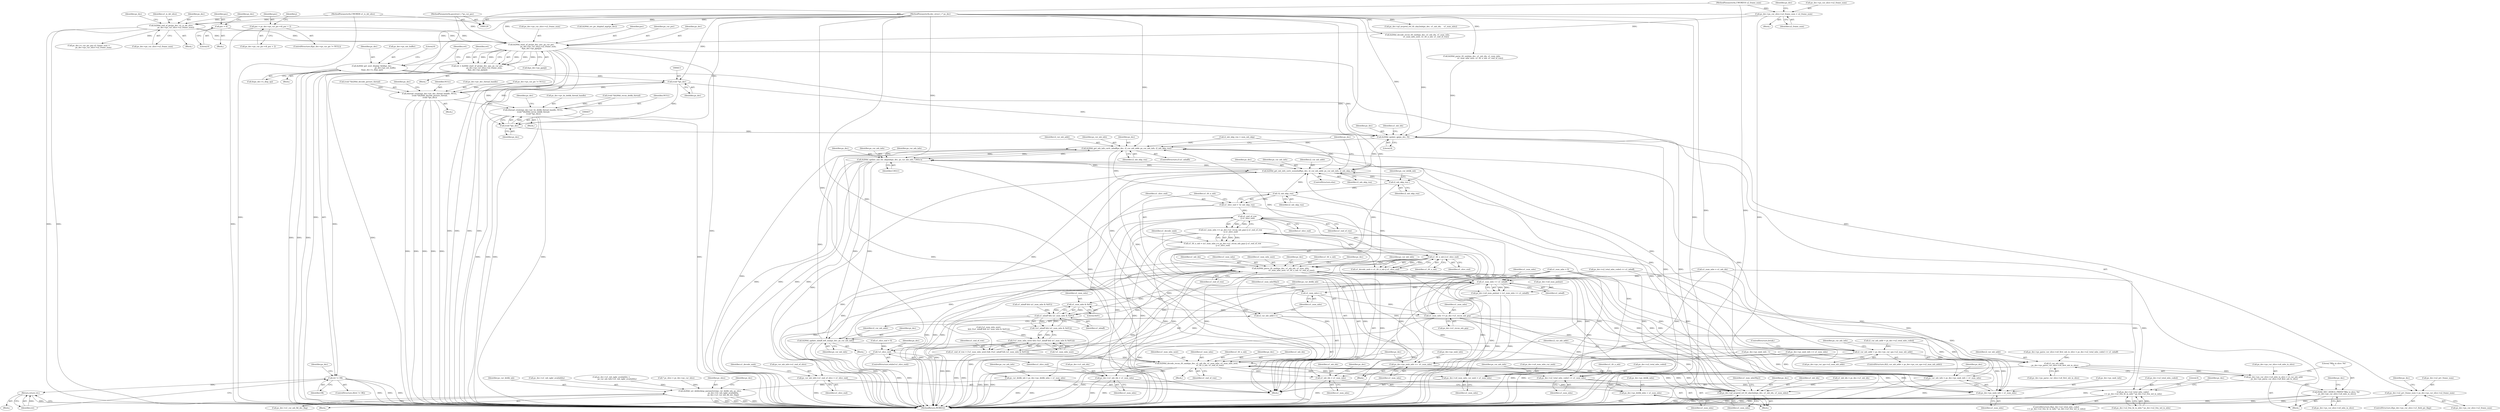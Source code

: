 digraph "0_Android_4a524d3a8ae9aa20c36430008e6bd429443f8f1d_1@array" {
"1000318" [label="(Call,ih264d_start_of_pic(ps_dec, poc, ps_cur_poc,\n                        ps_dec->ps_cur_slice->u2_frame_num,\n &ps_dec->ps_pps[j]))"];
"1000227" [label="(Call,ih264d_end_of_pic(ps_dec, u1_is_idr_slice,\n                ps_dec->ps_cur_slice->u2_frame_num))"];
"1000130" [label="(MethodParameterIn,dec_struct_t * ps_dec)"];
"1000132" [label="(MethodParameterIn,UWORD8 u1_is_idr_slice)"];
"1000214" [label="(Call,ps_dec->ps_cur_slice->u2_frame_num = u2_frame_num)"];
"1000133" [label="(MethodParameterIn,UWORD16 u2_frame_num)"];
"1000250" [label="(Call,poc = 0)"];
"1000281" [label="(Call,poc = ps_dec->ps_cur_pic->i4_poc + 2)"];
"1000134" [label="(MethodParameterIn,pocstruct_t *ps_cur_poc)"];
"1000316" [label="(Call,ret = ih264d_start_of_pic(ps_dec, poc, ps_cur_poc,\n                        ps_dec->ps_cur_slice->u2_frame_num,\n &ps_dec->ps_pps[j]))"];
"1000334" [label="(Call,ret != OK)"];
"1000338" [label="(Return,return ret;)"];
"1000357" [label="(Call,ih264d_get_next_display_field(ps_dec,\n                                              ps_dec->ps_out_buffer,\n &(ps_dec->s_disp_op)))"];
"1000412" [label="(Call,(void *)ps_dec)"];
"1000404" [label="(Call,ithread_create(ps_dec->pv_dec_thread_handle, NULL,\n (void *)ih264d_decode_picture_thread,\n (void *)ps_dec))"];
"1000448" [label="(Call,ithread_create(ps_dec->pv_bs_deblk_thread_handle, NULL,\n (void *)ih264d_recon_deblk_thread,\n (void *)ps_dec))"];
"1000456" [label="(Call,(void *)ps_dec)"];
"1000892" [label="(Call,ih264d_update_qp(ps_dec, 0))"];
"1000990" [label="(Call,ih264d_get_mb_info_cavlc_mbaff(ps_dec, i2_cur_mb_addr, ps_cur_mb_info, i2_mb_skip_run))"];
"1001061" [label="(Call,ih264d_update_nnz_for_skipmb(ps_dec, ps_cur_mb_info, CAVLC))"];
"1000996" [label="(Call,ih264d_get_mb_info_cavlc_nonmbaff(ps_dec, i2_cur_mb_addr, ps_cur_mb_info, i2_mb_skip_run))"];
"1001077" [label="(Call,i2_mb_skip_run--)"];
"1001122" [label="(Call,!i2_mb_skip_run)"];
"1001120" [label="(Call,u1_slice_end = !i2_mb_skip_run)"];
"1001132" [label="(Call,u1_end_of_row\n || u1_slice_end)"];
"1001126" [label="(Call,(u1_num_mbs == ps_dec->u1_recon_mb_grp) || u1_end_of_row\n || u1_slice_end)"];
"1001124" [label="(Call,u1_tfr_n_mb = (u1_num_mbs == ps_dec->u1_recon_mb_grp) || u1_end_of_row\n || u1_slice_end)"];
"1001137" [label="(Call,u1_tfr_n_mb || u1_slice_end)"];
"1000929" [label="(Call,!u1_slice_end)"];
"1001135" [label="(Call,u1_decode_nmb = u1_tfr_n_mb || u1_slice_end)"];
"1001140" [label="(Call,ps_cur_mb_info->u1_end_of_slice = u1_slice_end)"];
"1001172" [label="(Call,ih264d_parse_tfr_nmb(ps_dec, u1_mb_idx, u1_num_mbs,\n                                     u1_num_mbs_next, u1_tfr_n_mb, u1_end_of_row))"];
"1000942" [label="(Call,ps_cur_mb_info = ps_dec->ps_nmb_info + u1_num_mbs)"];
"1000944" [label="(Call,ps_dec->ps_nmb_info + u1_num_mbs)"];
"1000949" [label="(Call,ps_dec->u4_num_mbs_cur_nmb = u1_num_mbs)"];
"1000963" [label="(Call,u1_num_mbs >> u1_mbaff)"];
"1000959" [label="(Call,ps_dec->u4_num_pmbair = (u1_num_mbs >> u1_mbaff))"];
"1000966" [label="(Call,ps_cur_deblk_mb = ps_dec->ps_deblk_mbn + u1_num_mbs)"];
"1001008" [label="(Call,ih264d_set_deblocking_parameters(ps_cur_deblk_mb, ps_slice,\n                                             ps_dec->u1_mb_ngbr_availablity,\n                                             ps_dec->u1_cur_mb_fld_dec_flag))"];
"1000968" [label="(Call,ps_dec->ps_deblk_mbn + u1_num_mbs)"];
"1001094" [label="(Call,u1_num_mbs++)"];
"1001117" [label="(Call,u1_num_mbs & 0x01)"];
"1001115" [label="(Call,u1_mbaff && (u1_num_mbs & 0x01))"];
"1001114" [label="(Call,!(u1_mbaff && (u1_num_mbs & 0x01)))"];
"1001111" [label="(Call,(!u1_num_mbs_next) && (!(u1_mbaff && (u1_num_mbs & 0x01))))"];
"1001109" [label="(Call,u1_end_of_row = (!u1_num_mbs_next) && (!(u1_mbaff && (u1_num_mbs & 0x01))))"];
"1001186" [label="(Call,ih264d_decode_recon_tfr_nmb(ps_dec, u1_mb_idx, u1_num_mbs, u1_num_mbs_next,\n                                             u1_tfr_n_mb, u1_end_of_row))"];
"1001193" [label="(Call,ps_dec->u2_total_mbs_coded += u1_num_mbs)"];
"1001265" [label="(Call,ps_dec->u2_total_mbs_coded\n >= ps_dec->u2_frm_ht_in_mbs * ps_dec->u2_frm_wd_in_mbs)"];
"1001203" [label="(Call,u1_mb_idx = u1_num_mbs)"];
"1001148" [label="(Call,ps_dec->pf_mvpred_ref_tfr_nby2mb(ps_dec, u1_mb_idx, u1_num_mbs))"];
"1001206" [label="(Call,ps_dec->u1_mb_idx = u1_num_mbs)"];
"1001127" [label="(Call,u1_num_mbs == ps_dec->u1_recon_mb_grp)"];
"1001179" [label="(Call,ps_dec->ps_nmb_info +=  u1_num_mbs)"];
"1001092" [label="(Call,i2_cur_mb_addr++)"];
"1000934" [label="(Call,i2_cur_mb_addr > ps_dec->ps_cur_sps->u2_max_mb_addr)"];
"1001222" [label="(Call,i2_cur_mb_addr\n - ps_dec->ps_parse_cur_slice->u4_first_mb_in_slice)"];
"1001216" [label="(Call,ps_dec->ps_cur_slice->u4_mbs_in_slice = i2_cur_mb_addr\n - ps_dec->ps_parse_cur_slice->u4_first_mb_in_slice)"];
"1001229" [label="(Call,H264_DEC_DEBUG_PRINT(\"Mbs in slice: %d\n\", ps_dec->ps_cur_slice->u4_mbs_in_slice))"];
"1001089" [label="(Call,ih264d_update_mbaff_left_nnz(ps_dec, ps_cur_mb_info))"];
"1000794" [label="(Call,ps_dec->u2_prv_frame_num = ps_dec->ps_cur_slice->u2_frame_num)"];
"1001222" [label="(Call,i2_cur_mb_addr\n - ps_dec->ps_parse_cur_slice->u4_first_mb_in_slice)"];
"1000227" [label="(Call,ih264d_end_of_pic(ps_dec, u1_is_idr_slice,\n                ps_dec->ps_cur_slice->u2_frame_num))"];
"1000224" [label="(Identifier,ps_dec)"];
"1000133" [label="(MethodParameterIn,UWORD16 u2_frame_num)"];
"1000283" [label="(Call,ps_dec->ps_cur_pic->i4_poc + 2)"];
"1000226" [label="(Block,)"];
"1001109" [label="(Call,u1_end_of_row = (!u1_num_mbs_next) && (!(u1_mbaff && (u1_num_mbs & 0x01))))"];
"1000275" [label="(ControlStructure,if(ps_dec->ps_cur_pic != NULL))"];
"1000359" [label="(Call,ps_dec->ps_out_buffer)"];
"1001116" [label="(Identifier,u1_mbaff)"];
"1000645" [label="(Call,ih264d_decode_recon_tfr_nmb(ps_dec, u1_mb_idx, u1_num_mbs,\n                             u1_num_mbs_next, u1_tfr_n_mb, u1_end_of_row))"];
"1000134" [label="(MethodParameterIn,pocstruct_t *ps_cur_poc)"];
"1000252" [label="(Literal,0)"];
"1000967" [label="(Identifier,ps_cur_deblk_mb)"];
"1000959" [label="(Call,ps_dec->u4_num_pmbair = (u1_num_mbs >> u1_mbaff))"];
"1001208" [label="(Identifier,ps_dec)"];
"1000458" [label="(Identifier,ps_dec)"];
"1000931" [label="(Block,)"];
"1001153" [label="(Identifier,u1_num_mbsNby2)"];
"1001129" [label="(Call,ps_dec->u1_recon_mb_grp)"];
"1001183" [label="(Identifier,u1_num_mbs)"];
"1001269" [label="(Call,ps_dec->u2_frm_ht_in_mbs * ps_dec->u2_frm_wd_in_mbs)"];
"1000806" [label="(Identifier,ps_dec)"];
"1000963" [label="(Call,u1_num_mbs >> u1_mbaff)"];
"1001110" [label="(Identifier,u1_end_of_row)"];
"1000357" [label="(Call,ih264d_get_next_display_field(ps_dec,\n                                              ps_dec->ps_out_buffer,\n &(ps_dec->s_disp_op)))"];
"1000335" [label="(Identifier,ret)"];
"1001146" [label="(Identifier,u1_decode_nmb)"];
"1001177" [label="(Identifier,u1_tfr_n_mb)"];
"1000250" [label="(Call,poc = 0)"];
"1000417" [label="(Identifier,ps_dec)"];
"1001123" [label="(Identifier,i2_mb_skip_run)"];
"1000442" [label="(Block,)"];
"1001144" [label="(Identifier,u1_slice_end)"];
"1000997" [label="(Identifier,ps_dec)"];
"1000948" [label="(Identifier,u1_num_mbs)"];
"1000956" [label="(Identifier,ps_cur_mb_info)"];
"1001264" [label="(ControlStructure,if(ps_dec->u2_total_mbs_coded\n >= ps_dec->u2_frm_ht_in_mbs * ps_dec->u2_frm_wd_in_mbs))"];
"1001180" [label="(Call,ps_dec->ps_nmb_info)"];
"1001149" [label="(Identifier,ps_dec)"];
"1000213" [label="(Block,)"];
"1000405" [label="(Call,ps_dec->pv_dec_thread_handle)"];
"1001147" [label="(Block,)"];
"1000994" [label="(Identifier,i2_mb_skip_run)"];
"1001008" [label="(Call,ih264d_set_deblocking_parameters(ps_cur_deblk_mb, ps_slice,\n                                             ps_dec->u1_mb_ngbr_availablity,\n                                             ps_dec->u1_cur_mb_fld_dec_flag))"];
"1001112" [label="(Call,!u1_num_mbs_next)"];
"1001014" [label="(Call,ps_dec->u1_cur_mb_fld_dec_flag)"];
"1000362" [label="(Call,&(ps_dec->s_disp_op))"];
"1001007" [label="(Block,)"];
"1000456" [label="(Call,(void *)ps_dec)"];
"1001088" [label="(Block,)"];
"1000132" [label="(MethodParameterIn,UWORD8 u1_is_idr_slice)"];
"1001148" [label="(Call,ps_dec->pf_mvpred_ref_tfr_nby2mb(ps_dec, u1_mb_idx, u1_num_mbs))"];
"1001203" [label="(Call,u1_mb_idx = u1_num_mbs)"];
"1001185" [label="(Block,)"];
"1001229" [label="(Call,H264_DEC_DEBUG_PRINT(\"Mbs in slice: %d\n\", ps_dec->ps_cur_slice->u4_mbs_in_slice))"];
"1000996" [label="(Call,ih264d_get_mb_info_cavlc_nonmbaff(ps_dec, i2_cur_mb_addr, ps_cur_mb_info, i2_mb_skip_run))"];
"1000972" [label="(Identifier,u1_num_mbs)"];
"1000246" [label="(Block,)"];
"1000404" [label="(Call,ithread_create(ps_dec->pv_dec_thread_handle, NULL,\n (void *)ih264d_decode_picture_thread,\n (void *)ps_dec))"];
"1000322" [label="(Call,ps_dec->ps_cur_slice->u2_frame_num)"];
"1000316" [label="(Call,ret = ih264d_start_of_pic(ps_dec, poc, ps_cur_poc,\n                        ps_dec->ps_cur_slice->u2_frame_num,\n &ps_dec->ps_pps[j]))"];
"1001210" [label="(Identifier,u1_num_mbs)"];
"1000339" [label="(Identifier,ret)"];
"1001140" [label="(Call,ps_cur_mb_info->u1_end_of_slice = u1_slice_end)"];
"1000935" [label="(Identifier,i2_cur_mb_addr)"];
"1001178" [label="(Identifier,u1_end_of_row)"];
"1001010" [label="(Identifier,ps_slice)"];
"1000991" [label="(Identifier,ps_dec)"];
"1001266" [label="(Call,ps_dec->u2_total_mbs_coded)"];
"1001094" [label="(Call,u1_num_mbs++)"];
"1000969" [label="(Call,ps_dec->ps_deblk_mbn)"];
"1000336" [label="(Identifier,OK)"];
"1000950" [label="(Call,ps_dec->u4_num_mbs_cur_nmb)"];
"1000893" [label="(Identifier,ps_dec)"];
"1001019" [label="(Identifier,ps_dec)"];
"1001135" [label="(Call,u1_decode_nmb = u1_tfr_n_mb || u1_slice_end)"];
"1001097" [label="(Identifier,u1_num_mbsNby2)"];
"1001121" [label="(Identifier,u1_slice_end)"];
"1001179" [label="(Call,ps_dec->ps_nmb_info +=  u1_num_mbs)"];
"1000788" [label="(ControlStructure,if(ps_dec->ps_cur_slice->u1_field_pic_flag))"];
"1001004" [label="(Identifier,ps_dec)"];
"1000513" [label="(Call,ps_dec->ps_nmb_info - 1)"];
"1001186" [label="(Call,ih264d_decode_recon_tfr_nmb(ps_dec, u1_mb_idx, u1_num_mbs, u1_num_mbs_next,\n                                             u1_tfr_n_mb, u1_end_of_row))"];
"1001119" [label="(Literal,0x01)"];
"1000333" [label="(ControlStructure,if(ret != OK))"];
"1000230" [label="(Call,ps_dec->ps_cur_slice->u2_frame_num)"];
"1001193" [label="(Call,ps_dec->u2_total_mbs_coded += u1_num_mbs)"];
"1001206" [label="(Call,ps_dec->u1_mb_idx = u1_num_mbs)"];
"1000975" [label="(Identifier,ps_cur_mb_info)"];
"1000943" [label="(Identifier,ps_cur_mb_info)"];
"1001062" [label="(Identifier,ps_dec)"];
"1000327" [label="(Call,&ps_dec->ps_pps[j])"];
"1000999" [label="(Identifier,ps_cur_mb_info)"];
"1000930" [label="(Identifier,u1_slice_end)"];
"1001181" [label="(Identifier,ps_dec)"];
"1001125" [label="(Identifier,u1_tfr_n_mb)"];
"1000229" [label="(Identifier,u1_is_idr_slice)"];
"1001111" [label="(Call,(!u1_num_mbs_next) && (!(u1_mbaff && (u1_num_mbs & 0x01))))"];
"1000345" [label="(Identifier,ps_dec)"];
"1001195" [label="(Identifier,ps_dec)"];
"1001217" [label="(Call,ps_dec->ps_cur_slice->u4_mbs_in_slice)"];
"1000964" [label="(Identifier,u1_num_mbs)"];
"1001204" [label="(Identifier,u1_mb_idx)"];
"1001009" [label="(Identifier,ps_cur_deblk_mb)"];
"1000953" [label="(Identifier,u1_num_mbs)"];
"1001200" [label="(Call,u1_num_mbs = 0)"];
"1000235" [label="(Call,ps_dec->s_cur_pic_poc.u2_frame_num =\n                ps_dec->ps_cur_slice->u2_frame_num)"];
"1001174" [label="(Identifier,u1_mb_idx)"];
"1000920" [label="(Call,i2_cur_mb_addr = ps_dec->u2_total_mbs_coded)"];
"1001011" [label="(Call,ps_dec->u1_mb_ngbr_availablity)"];
"1001190" [label="(Identifier,u1_num_mbs_next)"];
"1000282" [label="(Identifier,poc)"];
"1000228" [label="(Identifier,ps_dec)"];
"1001189" [label="(Identifier,u1_num_mbs)"];
"1001238" [label="(Identifier,ps_dec)"];
"1000412" [label="(Call,(void *)ps_dec)"];
"1001120" [label="(Call,u1_slice_end = !i2_mb_skip_run)"];
"1001137" [label="(Call,u1_tfr_n_mb || u1_slice_end)"];
"1000945" [label="(Call,ps_dec->ps_nmb_info)"];
"1000892" [label="(Call,ih264d_update_qp(ps_dec, 0))"];
"1000334" [label="(Call,ret != OK)"];
"1000448" [label="(Call,ithread_create(ps_dec->pv_bs_deblk_thread_handle, NULL,\n (void *)ih264d_recon_deblk_thread,\n (void *)ps_dec))"];
"1001138" [label="(Identifier,u1_tfr_n_mb)"];
"1001124" [label="(Call,u1_tfr_n_mb = (u1_num_mbs == ps_dec->u1_recon_mb_grp) || u1_end_of_row\n || u1_slice_end)"];
"1001223" [label="(Identifier,i2_cur_mb_addr)"];
"1000928" [label="(ControlStructure,while(!u1_slice_end))"];
"1001194" [label="(Call,ps_dec->u2_total_mbs_coded)"];
"1001063" [label="(Identifier,ps_cur_mb_info)"];
"1001092" [label="(Call,i2_cur_mb_addr++)"];
"1000452" [label="(Identifier,NULL)"];
"1001132" [label="(Call,u1_end_of_row\n || u1_slice_end)"];
"1000951" [label="(Identifier,ps_dec)"];
"1000409" [label="(Call,(void *)ih264d_decode_picture_thread)"];
"1001081" [label="(Identifier,ps_cur_deblk_mb)"];
"1001284" [label="(MethodReturn,WORD32)"];
"1000803" [label="(Call,ps_dec->ps_parse_cur_slice->u4_first_mb_in_slice = ps_dec->u2_total_mbs_coded << u1_mbaff)"];
"1000795" [label="(Call,ps_dec->u2_prv_frame_num)"];
"1000461" [label="(Identifier,ps_dec)"];
"1000995" [label="(ControlStructure,else)"];
"1000291" [label="(Identifier,j)"];
"1001151" [label="(Identifier,u1_num_mbs)"];
"1001175" [label="(Identifier,u1_num_mbs)"];
"1001216" [label="(Call,ps_dec->ps_cur_slice->u4_mbs_in_slice = i2_cur_mb_addr\n - ps_dec->ps_parse_cur_slice->u4_first_mb_in_slice)"];
"1001231" [label="(Call,ps_dec->ps_cur_slice->u4_mbs_in_slice)"];
"1000968" [label="(Call,ps_dec->ps_deblk_mbn + u1_num_mbs)"];
"1000934" [label="(Call,i2_cur_mb_addr > ps_dec->ps_cur_sps->u2_max_mb_addr)"];
"1000966" [label="(Call,ps_cur_deblk_mb = ps_dec->ps_deblk_mbn + u1_num_mbs)"];
"1001141" [label="(Call,ps_cur_mb_info->u1_end_of_slice)"];
"1001114" [label="(Call,!(u1_mbaff && (u1_num_mbs & 0x01)))"];
"1001176" [label="(Identifier,u1_num_mbs_next)"];
"1000809" [label="(Call,ps_dec->u2_total_mbs_coded << u1_mbaff)"];
"1001191" [label="(Identifier,u1_tfr_n_mb)"];
"1001061" [label="(Call,ih264d_update_nnz_for_skipmb(ps_dec, ps_cur_mb_info, CAVLC))"];
"1000638" [label="(Call,ps_dec->ps_nmb_info += u1_num_mbs)"];
"1001172" [label="(Call,ih264d_parse_tfr_nmb(ps_dec, u1_mb_idx, u1_num_mbs,\n                                     u1_num_mbs_next, u1_tfr_n_mb, u1_end_of_row))"];
"1000942" [label="(Call,ps_cur_mb_info = ps_dec->ps_nmb_info + u1_num_mbs)"];
"1000337" [label="(Block,)"];
"1000998" [label="(Identifier,i2_cur_mb_addr)"];
"1001199" [label="(Identifier,u1_tfr_n_mb)"];
"1001197" [label="(Identifier,u1_num_mbs)"];
"1001091" [label="(Identifier,ps_cur_mb_info)"];
"1000315" [label="(Block,)"];
"1000606" [label="(Call,(!u1_num_mbs_next)\n && (!(u1_mbaff && (u1_num_mbs & 0x01))))"];
"1000949" [label="(Call,ps_dec->u4_num_mbs_cur_nmb = u1_num_mbs)"];
"1000318" [label="(Call,ih264d_start_of_pic(ps_dec, poc, ps_cur_poc,\n                        ps_dec->ps_cur_slice->u2_frame_num,\n &ps_dec->ps_pps[j]))"];
"1001171" [label="(Block,)"];
"1001265" [label="(Call,ps_dec->u2_total_mbs_coded\n >= ps_dec->u2_frm_ht_in_mbs * ps_dec->u2_frm_wd_in_mbs)"];
"1000936" [label="(Call,ps_dec->ps_cur_sps->u2_max_mb_addr)"];
"1001283" [label="(Literal,0)"];
"1000794" [label="(Call,ps_dec->u2_prv_frame_num = ps_dec->ps_cur_slice->u2_frame_num)"];
"1000238" [label="(Identifier,ps_dec)"];
"1001279" [label="(Identifier,ps_dec)"];
"1001139" [label="(Identifier,u1_slice_end)"];
"1000988" [label="(ControlStructure,if (u1_mbaff))"];
"1000545" [label="(Call,ps_dec->u1_mb_ngbr_availablity =\n                    ps_cur_mb_info->u1_mb_ngbr_availablity)"];
"1000990" [label="(Call,ih264d_get_mb_info_cavlc_mbaff(ps_dec, i2_cur_mb_addr, ps_cur_mb_info, i2_mb_skip_run))"];
"1001115" [label="(Call,u1_mbaff && (u1_num_mbs & 0x01))"];
"1001128" [label="(Identifier,u1_num_mbs)"];
"1001078" [label="(Identifier,i2_mb_skip_run)"];
"1000449" [label="(Call,ps_dec->pv_bs_deblk_thread_handle)"];
"1000896" [label="(Identifier,u1_mb_idx)"];
"1000798" [label="(Call,ps_dec->ps_cur_slice->u2_frame_num)"];
"1000276" [label="(Call,ps_dec->ps_cur_pic != NULL)"];
"1000320" [label="(Identifier,poc)"];
"1000414" [label="(Identifier,ps_dec)"];
"1001150" [label="(Identifier,u1_mb_idx)"];
"1001090" [label="(Identifier,ps_dec)"];
"1000992" [label="(Identifier,i2_cur_mb_addr)"];
"1001000" [label="(Identifier,i2_mb_skip_run)"];
"1000338" [label="(Return,return ret;)"];
"1000610" [label="(Call,u1_mbaff && (u1_num_mbs & 0x01))"];
"1001089" [label="(Call,ih264d_update_mbaff_left_nnz(ps_dec, ps_cur_mb_info))"];
"1001187" [label="(Identifier,ps_dec)"];
"1000321" [label="(Identifier,ps_cur_poc)"];
"1001122" [label="(Call,!i2_mb_skip_run)"];
"1000220" [label="(Identifier,u2_frame_num)"];
"1001224" [label="(Call,ps_dec->ps_parse_cur_slice->u4_first_mb_in_slice)"];
"1000584" [label="(Call,ps_dec->pf_mvpred_ref_tfr_nby2mb(ps_dec, u1_mb_idx,    u1_num_mbs))"];
"1001127" [label="(Call,u1_num_mbs == ps_dec->u1_recon_mb_grp)"];
"1001205" [label="(Identifier,u1_num_mbs)"];
"1001064" [label="(Identifier,CAVLC)"];
"1000368" [label="(Literal,0)"];
"1000993" [label="(Identifier,ps_cur_mb_info)"];
"1000925" [label="(Call,i2_mb_skip_run = num_mb_skip)"];
"1000908" [label="(Call,u1_slice_end = 0)"];
"1000905" [label="(Call,u1_num_mbs = u1_mb_idx)"];
"1001117" [label="(Call,u1_num_mbs & 0x01)"];
"1001188" [label="(Identifier,u1_mb_idx)"];
"1000941" [label="(ControlStructure,break;)"];
"1001126" [label="(Call,(u1_num_mbs == ps_dec->u1_recon_mb_grp) || u1_end_of_row\n || u1_slice_end)"];
"1000929" [label="(Call,!u1_slice_end)"];
"1000164" [label="(Call,* ps_slice = ps_dec->ps_cur_slice)"];
"1001068" [label="(Identifier,ps_cur_mb_info)"];
"1001207" [label="(Call,ps_dec->u1_mb_idx)"];
"1001230" [label="(Literal,\"Mbs in slice: %d\n\")"];
"1000251" [label="(Identifier,poc)"];
"1000256" [label="(Identifier,ps_dec)"];
"1000453" [label="(Call,(void *)ih264d_recon_deblk_thread)"];
"1000933" [label="(ControlStructure,if(i2_cur_mb_addr > ps_dec->ps_cur_sps->u2_max_mb_addr))"];
"1001213" [label="(Identifier,ps_dec)"];
"1000408" [label="(Identifier,NULL)"];
"1000214" [label="(Call,ps_dec->ps_cur_slice->u2_frame_num = u2_frame_num)"];
"1000130" [label="(MethodParameterIn,dec_struct_t * ps_dec)"];
"1000281" [label="(Call,poc = ps_dec->ps_cur_pic->i4_poc + 2)"];
"1000205" [label="(Call,ih264d_err_pic_dispbuf_mgr(ps_dec))"];
"1000944" [label="(Call,ps_dec->ps_nmb_info + u1_num_mbs)"];
"1000960" [label="(Call,ps_dec->u4_num_pmbair)"];
"1001173" [label="(Identifier,ps_dec)"];
"1001095" [label="(Identifier,u1_num_mbs)"];
"1001077" [label="(Call,i2_mb_skip_run--)"];
"1000356" [label="(Block,)"];
"1000358" [label="(Identifier,ps_dec)"];
"1000215" [label="(Call,ps_dec->ps_cur_slice->u2_frame_num)"];
"1000319" [label="(Identifier,ps_dec)"];
"1001118" [label="(Identifier,u1_num_mbs)"];
"1000894" [label="(Literal,0)"];
"1001142" [label="(Identifier,ps_cur_mb_info)"];
"1000631" [label="(Call,ih264d_parse_tfr_nmb(ps_dec, u1_mb_idx, u1_num_mbs,\n                            u1_num_mbs_next, u1_tfr_n_mb, u1_end_of_row))"];
"1001136" [label="(Identifier,u1_decode_nmb)"];
"1000965" [label="(Identifier,u1_mbaff)"];
"1000317" [label="(Identifier,ret)"];
"1001192" [label="(Identifier,u1_end_of_row)"];
"1001133" [label="(Identifier,u1_end_of_row)"];
"1001093" [label="(Identifier,i2_cur_mb_addr)"];
"1000895" [label="(Call,u1_mb_idx = ps_dec->u1_mb_idx)"];
"1001134" [label="(Identifier,u1_slice_end)"];
"1000403" [label="(Block,)"];
"1000136" [label="(Block,)"];
"1000318" -> "1000316"  [label="AST: "];
"1000318" -> "1000327"  [label="CFG: "];
"1000319" -> "1000318"  [label="AST: "];
"1000320" -> "1000318"  [label="AST: "];
"1000321" -> "1000318"  [label="AST: "];
"1000322" -> "1000318"  [label="AST: "];
"1000327" -> "1000318"  [label="AST: "];
"1000316" -> "1000318"  [label="CFG: "];
"1000318" -> "1001284"  [label="DDG: "];
"1000318" -> "1001284"  [label="DDG: "];
"1000318" -> "1001284"  [label="DDG: "];
"1000318" -> "1001284"  [label="DDG: "];
"1000318" -> "1001284"  [label="DDG: "];
"1000318" -> "1000316"  [label="DDG: "];
"1000318" -> "1000316"  [label="DDG: "];
"1000318" -> "1000316"  [label="DDG: "];
"1000318" -> "1000316"  [label="DDG: "];
"1000318" -> "1000316"  [label="DDG: "];
"1000227" -> "1000318"  [label="DDG: "];
"1000227" -> "1000318"  [label="DDG: "];
"1000130" -> "1000318"  [label="DDG: "];
"1000250" -> "1000318"  [label="DDG: "];
"1000281" -> "1000318"  [label="DDG: "];
"1000134" -> "1000318"  [label="DDG: "];
"1000214" -> "1000318"  [label="DDG: "];
"1000318" -> "1000357"  [label="DDG: "];
"1000318" -> "1000794"  [label="DDG: "];
"1000227" -> "1000226"  [label="AST: "];
"1000227" -> "1000230"  [label="CFG: "];
"1000228" -> "1000227"  [label="AST: "];
"1000229" -> "1000227"  [label="AST: "];
"1000230" -> "1000227"  [label="AST: "];
"1000238" -> "1000227"  [label="CFG: "];
"1000227" -> "1001284"  [label="DDG: "];
"1000227" -> "1001284"  [label="DDG: "];
"1000130" -> "1000227"  [label="DDG: "];
"1000132" -> "1000227"  [label="DDG: "];
"1000214" -> "1000227"  [label="DDG: "];
"1000227" -> "1000235"  [label="DDG: "];
"1000130" -> "1000129"  [label="AST: "];
"1000130" -> "1001284"  [label="DDG: "];
"1000130" -> "1000205"  [label="DDG: "];
"1000130" -> "1000357"  [label="DDG: "];
"1000130" -> "1000412"  [label="DDG: "];
"1000130" -> "1000456"  [label="DDG: "];
"1000130" -> "1000584"  [label="DDG: "];
"1000130" -> "1000631"  [label="DDG: "];
"1000130" -> "1000645"  [label="DDG: "];
"1000130" -> "1000892"  [label="DDG: "];
"1000130" -> "1000990"  [label="DDG: "];
"1000130" -> "1000996"  [label="DDG: "];
"1000130" -> "1001061"  [label="DDG: "];
"1000130" -> "1001089"  [label="DDG: "];
"1000130" -> "1001148"  [label="DDG: "];
"1000130" -> "1001172"  [label="DDG: "];
"1000130" -> "1001186"  [label="DDG: "];
"1000132" -> "1000129"  [label="AST: "];
"1000132" -> "1001284"  [label="DDG: "];
"1000214" -> "1000213"  [label="AST: "];
"1000214" -> "1000220"  [label="CFG: "];
"1000215" -> "1000214"  [label="AST: "];
"1000220" -> "1000214"  [label="AST: "];
"1000224" -> "1000214"  [label="CFG: "];
"1000214" -> "1001284"  [label="DDG: "];
"1000133" -> "1000214"  [label="DDG: "];
"1000133" -> "1000129"  [label="AST: "];
"1000133" -> "1001284"  [label="DDG: "];
"1000250" -> "1000246"  [label="AST: "];
"1000250" -> "1000252"  [label="CFG: "];
"1000251" -> "1000250"  [label="AST: "];
"1000252" -> "1000250"  [label="AST: "];
"1000256" -> "1000250"  [label="CFG: "];
"1000281" -> "1000275"  [label="AST: "];
"1000281" -> "1000283"  [label="CFG: "];
"1000282" -> "1000281"  [label="AST: "];
"1000283" -> "1000281"  [label="AST: "];
"1000291" -> "1000281"  [label="CFG: "];
"1000281" -> "1001284"  [label="DDG: "];
"1000134" -> "1000129"  [label="AST: "];
"1000134" -> "1001284"  [label="DDG: "];
"1000316" -> "1000315"  [label="AST: "];
"1000317" -> "1000316"  [label="AST: "];
"1000335" -> "1000316"  [label="CFG: "];
"1000316" -> "1001284"  [label="DDG: "];
"1000316" -> "1000334"  [label="DDG: "];
"1000334" -> "1000333"  [label="AST: "];
"1000334" -> "1000336"  [label="CFG: "];
"1000335" -> "1000334"  [label="AST: "];
"1000336" -> "1000334"  [label="AST: "];
"1000339" -> "1000334"  [label="CFG: "];
"1000345" -> "1000334"  [label="CFG: "];
"1000334" -> "1001284"  [label="DDG: "];
"1000334" -> "1001284"  [label="DDG: "];
"1000334" -> "1001284"  [label="DDG: "];
"1000334" -> "1000338"  [label="DDG: "];
"1000338" -> "1000337"  [label="AST: "];
"1000338" -> "1000339"  [label="CFG: "];
"1000339" -> "1000338"  [label="AST: "];
"1001284" -> "1000338"  [label="CFG: "];
"1000338" -> "1001284"  [label="DDG: "];
"1000339" -> "1000338"  [label="DDG: "];
"1000357" -> "1000356"  [label="AST: "];
"1000357" -> "1000362"  [label="CFG: "];
"1000358" -> "1000357"  [label="AST: "];
"1000359" -> "1000357"  [label="AST: "];
"1000362" -> "1000357"  [label="AST: "];
"1000368" -> "1000357"  [label="CFG: "];
"1000357" -> "1001284"  [label="DDG: "];
"1000357" -> "1001284"  [label="DDG: "];
"1000357" -> "1001284"  [label="DDG: "];
"1000357" -> "1000412"  [label="DDG: "];
"1000357" -> "1000456"  [label="DDG: "];
"1000357" -> "1000892"  [label="DDG: "];
"1000412" -> "1000404"  [label="AST: "];
"1000412" -> "1000414"  [label="CFG: "];
"1000413" -> "1000412"  [label="AST: "];
"1000414" -> "1000412"  [label="AST: "];
"1000404" -> "1000412"  [label="CFG: "];
"1000412" -> "1000404"  [label="DDG: "];
"1000412" -> "1000456"  [label="DDG: "];
"1000412" -> "1000892"  [label="DDG: "];
"1000404" -> "1000403"  [label="AST: "];
"1000405" -> "1000404"  [label="AST: "];
"1000408" -> "1000404"  [label="AST: "];
"1000409" -> "1000404"  [label="AST: "];
"1000417" -> "1000404"  [label="CFG: "];
"1000404" -> "1001284"  [label="DDG: "];
"1000404" -> "1001284"  [label="DDG: "];
"1000404" -> "1001284"  [label="DDG: "];
"1000404" -> "1001284"  [label="DDG: "];
"1000404" -> "1001284"  [label="DDG: "];
"1000276" -> "1000404"  [label="DDG: "];
"1000409" -> "1000404"  [label="DDG: "];
"1000404" -> "1000448"  [label="DDG: "];
"1000448" -> "1000442"  [label="AST: "];
"1000448" -> "1000456"  [label="CFG: "];
"1000449" -> "1000448"  [label="AST: "];
"1000452" -> "1000448"  [label="AST: "];
"1000453" -> "1000448"  [label="AST: "];
"1000456" -> "1000448"  [label="AST: "];
"1000461" -> "1000448"  [label="CFG: "];
"1000448" -> "1001284"  [label="DDG: "];
"1000448" -> "1001284"  [label="DDG: "];
"1000448" -> "1001284"  [label="DDG: "];
"1000448" -> "1001284"  [label="DDG: "];
"1000448" -> "1001284"  [label="DDG: "];
"1000276" -> "1000448"  [label="DDG: "];
"1000453" -> "1000448"  [label="DDG: "];
"1000456" -> "1000448"  [label="DDG: "];
"1000456" -> "1000458"  [label="CFG: "];
"1000457" -> "1000456"  [label="AST: "];
"1000458" -> "1000456"  [label="AST: "];
"1000456" -> "1000892"  [label="DDG: "];
"1000892" -> "1000136"  [label="AST: "];
"1000892" -> "1000894"  [label="CFG: "];
"1000893" -> "1000892"  [label="AST: "];
"1000894" -> "1000892"  [label="AST: "];
"1000896" -> "1000892"  [label="CFG: "];
"1000892" -> "1001284"  [label="DDG: "];
"1000892" -> "1001284"  [label="DDG: "];
"1000645" -> "1000892"  [label="DDG: "];
"1000631" -> "1000892"  [label="DDG: "];
"1000892" -> "1000990"  [label="DDG: "];
"1000892" -> "1000996"  [label="DDG: "];
"1000990" -> "1000988"  [label="AST: "];
"1000990" -> "1000994"  [label="CFG: "];
"1000991" -> "1000990"  [label="AST: "];
"1000992" -> "1000990"  [label="AST: "];
"1000993" -> "1000990"  [label="AST: "];
"1000994" -> "1000990"  [label="AST: "];
"1001004" -> "1000990"  [label="CFG: "];
"1000990" -> "1001284"  [label="DDG: "];
"1001061" -> "1000990"  [label="DDG: "];
"1001172" -> "1000990"  [label="DDG: "];
"1001089" -> "1000990"  [label="DDG: "];
"1001186" -> "1000990"  [label="DDG: "];
"1000934" -> "1000990"  [label="DDG: "];
"1000942" -> "1000990"  [label="DDG: "];
"1000925" -> "1000990"  [label="DDG: "];
"1001122" -> "1000990"  [label="DDG: "];
"1000990" -> "1001061"  [label="DDG: "];
"1000990" -> "1001061"  [label="DDG: "];
"1000990" -> "1001077"  [label="DDG: "];
"1000990" -> "1001092"  [label="DDG: "];
"1001061" -> "1000931"  [label="AST: "];
"1001061" -> "1001064"  [label="CFG: "];
"1001062" -> "1001061"  [label="AST: "];
"1001063" -> "1001061"  [label="AST: "];
"1001064" -> "1001061"  [label="AST: "];
"1001068" -> "1001061"  [label="CFG: "];
"1001061" -> "1001284"  [label="DDG: "];
"1001061" -> "1001284"  [label="DDG: "];
"1001061" -> "1001284"  [label="DDG: "];
"1001061" -> "1001284"  [label="DDG: "];
"1001061" -> "1000996"  [label="DDG: "];
"1000996" -> "1001061"  [label="DDG: "];
"1000996" -> "1001061"  [label="DDG: "];
"1001061" -> "1001089"  [label="DDG: "];
"1001061" -> "1001089"  [label="DDG: "];
"1001061" -> "1001148"  [label="DDG: "];
"1000996" -> "1000995"  [label="AST: "];
"1000996" -> "1001000"  [label="CFG: "];
"1000997" -> "1000996"  [label="AST: "];
"1000998" -> "1000996"  [label="AST: "];
"1000999" -> "1000996"  [label="AST: "];
"1001000" -> "1000996"  [label="AST: "];
"1001004" -> "1000996"  [label="CFG: "];
"1000996" -> "1001284"  [label="DDG: "];
"1001172" -> "1000996"  [label="DDG: "];
"1001089" -> "1000996"  [label="DDG: "];
"1001186" -> "1000996"  [label="DDG: "];
"1000934" -> "1000996"  [label="DDG: "];
"1000942" -> "1000996"  [label="DDG: "];
"1000925" -> "1000996"  [label="DDG: "];
"1001122" -> "1000996"  [label="DDG: "];
"1000996" -> "1001077"  [label="DDG: "];
"1000996" -> "1001092"  [label="DDG: "];
"1001077" -> "1000931"  [label="AST: "];
"1001077" -> "1001078"  [label="CFG: "];
"1001078" -> "1001077"  [label="AST: "];
"1001081" -> "1001077"  [label="CFG: "];
"1001077" -> "1001122"  [label="DDG: "];
"1001122" -> "1001120"  [label="AST: "];
"1001122" -> "1001123"  [label="CFG: "];
"1001123" -> "1001122"  [label="AST: "];
"1001120" -> "1001122"  [label="CFG: "];
"1001122" -> "1001284"  [label="DDG: "];
"1001122" -> "1001120"  [label="DDG: "];
"1001120" -> "1000931"  [label="AST: "];
"1001121" -> "1001120"  [label="AST: "];
"1001125" -> "1001120"  [label="CFG: "];
"1001120" -> "1001284"  [label="DDG: "];
"1001120" -> "1001132"  [label="DDG: "];
"1001120" -> "1001137"  [label="DDG: "];
"1001132" -> "1001126"  [label="AST: "];
"1001132" -> "1001133"  [label="CFG: "];
"1001132" -> "1001134"  [label="CFG: "];
"1001133" -> "1001132"  [label="AST: "];
"1001134" -> "1001132"  [label="AST: "];
"1001126" -> "1001132"  [label="CFG: "];
"1001132" -> "1001284"  [label="DDG: "];
"1001132" -> "1001126"  [label="DDG: "];
"1001132" -> "1001126"  [label="DDG: "];
"1001109" -> "1001132"  [label="DDG: "];
"1001132" -> "1001137"  [label="DDG: "];
"1001132" -> "1001172"  [label="DDG: "];
"1001132" -> "1001186"  [label="DDG: "];
"1001126" -> "1001124"  [label="AST: "];
"1001126" -> "1001127"  [label="CFG: "];
"1001127" -> "1001126"  [label="AST: "];
"1001124" -> "1001126"  [label="CFG: "];
"1001126" -> "1001284"  [label="DDG: "];
"1001126" -> "1001284"  [label="DDG: "];
"1001126" -> "1001124"  [label="DDG: "];
"1001126" -> "1001124"  [label="DDG: "];
"1001127" -> "1001126"  [label="DDG: "];
"1001127" -> "1001126"  [label="DDG: "];
"1001124" -> "1000931"  [label="AST: "];
"1001125" -> "1001124"  [label="AST: "];
"1001136" -> "1001124"  [label="CFG: "];
"1001124" -> "1001284"  [label="DDG: "];
"1001124" -> "1001137"  [label="DDG: "];
"1001137" -> "1001135"  [label="AST: "];
"1001137" -> "1001138"  [label="CFG: "];
"1001137" -> "1001139"  [label="CFG: "];
"1001138" -> "1001137"  [label="AST: "];
"1001139" -> "1001137"  [label="AST: "];
"1001135" -> "1001137"  [label="CFG: "];
"1001137" -> "1001284"  [label="DDG: "];
"1001137" -> "1000929"  [label="DDG: "];
"1001137" -> "1001135"  [label="DDG: "];
"1001137" -> "1001135"  [label="DDG: "];
"1001137" -> "1001140"  [label="DDG: "];
"1001137" -> "1001172"  [label="DDG: "];
"1001137" -> "1001186"  [label="DDG: "];
"1000929" -> "1000928"  [label="AST: "];
"1000929" -> "1000930"  [label="CFG: "];
"1000930" -> "1000929"  [label="AST: "];
"1000935" -> "1000929"  [label="CFG: "];
"1001213" -> "1000929"  [label="CFG: "];
"1000929" -> "1001284"  [label="DDG: "];
"1000929" -> "1001284"  [label="DDG: "];
"1000908" -> "1000929"  [label="DDG: "];
"1001135" -> "1000931"  [label="AST: "];
"1001136" -> "1001135"  [label="AST: "];
"1001142" -> "1001135"  [label="CFG: "];
"1001135" -> "1001284"  [label="DDG: "];
"1001135" -> "1001284"  [label="DDG: "];
"1001140" -> "1000931"  [label="AST: "];
"1001140" -> "1001144"  [label="CFG: "];
"1001141" -> "1001140"  [label="AST: "];
"1001144" -> "1001140"  [label="AST: "];
"1001146" -> "1001140"  [label="CFG: "];
"1001140" -> "1001284"  [label="DDG: "];
"1001172" -> "1001171"  [label="AST: "];
"1001172" -> "1001178"  [label="CFG: "];
"1001173" -> "1001172"  [label="AST: "];
"1001174" -> "1001172"  [label="AST: "];
"1001175" -> "1001172"  [label="AST: "];
"1001176" -> "1001172"  [label="AST: "];
"1001177" -> "1001172"  [label="AST: "];
"1001178" -> "1001172"  [label="AST: "];
"1001181" -> "1001172"  [label="CFG: "];
"1001172" -> "1001284"  [label="DDG: "];
"1001172" -> "1001284"  [label="DDG: "];
"1001172" -> "1001284"  [label="DDG: "];
"1001172" -> "1001284"  [label="DDG: "];
"1001172" -> "1001284"  [label="DDG: "];
"1001172" -> "1000942"  [label="DDG: "];
"1001172" -> "1000944"  [label="DDG: "];
"1001172" -> "1000949"  [label="DDG: "];
"1001172" -> "1000963"  [label="DDG: "];
"1001148" -> "1001172"  [label="DDG: "];
"1001148" -> "1001172"  [label="DDG: "];
"1001148" -> "1001172"  [label="DDG: "];
"1001112" -> "1001172"  [label="DDG: "];
"1001109" -> "1001172"  [label="DDG: "];
"1001172" -> "1001179"  [label="DDG: "];
"1001172" -> "1001193"  [label="DDG: "];
"1001172" -> "1001203"  [label="DDG: "];
"1001172" -> "1001206"  [label="DDG: "];
"1000942" -> "1000931"  [label="AST: "];
"1000942" -> "1000944"  [label="CFG: "];
"1000943" -> "1000942"  [label="AST: "];
"1000944" -> "1000942"  [label="AST: "];
"1000951" -> "1000942"  [label="CFG: "];
"1000942" -> "1001284"  [label="DDG: "];
"1000638" -> "1000942"  [label="DDG: "];
"1000513" -> "1000942"  [label="DDG: "];
"1001179" -> "1000942"  [label="DDG: "];
"1000905" -> "1000942"  [label="DDG: "];
"1001127" -> "1000942"  [label="DDG: "];
"1001200" -> "1000942"  [label="DDG: "];
"1001186" -> "1000942"  [label="DDG: "];
"1000944" -> "1000948"  [label="CFG: "];
"1000945" -> "1000944"  [label="AST: "];
"1000948" -> "1000944"  [label="AST: "];
"1000944" -> "1001284"  [label="DDG: "];
"1000638" -> "1000944"  [label="DDG: "];
"1000513" -> "1000944"  [label="DDG: "];
"1001179" -> "1000944"  [label="DDG: "];
"1000905" -> "1000944"  [label="DDG: "];
"1001127" -> "1000944"  [label="DDG: "];
"1001200" -> "1000944"  [label="DDG: "];
"1001186" -> "1000944"  [label="DDG: "];
"1000949" -> "1000931"  [label="AST: "];
"1000949" -> "1000953"  [label="CFG: "];
"1000950" -> "1000949"  [label="AST: "];
"1000953" -> "1000949"  [label="AST: "];
"1000956" -> "1000949"  [label="CFG: "];
"1000905" -> "1000949"  [label="DDG: "];
"1001127" -> "1000949"  [label="DDG: "];
"1001200" -> "1000949"  [label="DDG: "];
"1001186" -> "1000949"  [label="DDG: "];
"1000963" -> "1000959"  [label="AST: "];
"1000963" -> "1000965"  [label="CFG: "];
"1000964" -> "1000963"  [label="AST: "];
"1000965" -> "1000963"  [label="AST: "];
"1000959" -> "1000963"  [label="CFG: "];
"1000963" -> "1001284"  [label="DDG: "];
"1000963" -> "1000959"  [label="DDG: "];
"1000963" -> "1000959"  [label="DDG: "];
"1000905" -> "1000963"  [label="DDG: "];
"1001127" -> "1000963"  [label="DDG: "];
"1001200" -> "1000963"  [label="DDG: "];
"1001186" -> "1000963"  [label="DDG: "];
"1001115" -> "1000963"  [label="DDG: "];
"1000809" -> "1000963"  [label="DDG: "];
"1000963" -> "1000966"  [label="DDG: "];
"1000963" -> "1000968"  [label="DDG: "];
"1000963" -> "1001094"  [label="DDG: "];
"1000963" -> "1001115"  [label="DDG: "];
"1000959" -> "1000931"  [label="AST: "];
"1000960" -> "1000959"  [label="AST: "];
"1000967" -> "1000959"  [label="CFG: "];
"1000959" -> "1001284"  [label="DDG: "];
"1000959" -> "1001284"  [label="DDG: "];
"1000966" -> "1000931"  [label="AST: "];
"1000966" -> "1000968"  [label="CFG: "];
"1000967" -> "1000966"  [label="AST: "];
"1000968" -> "1000966"  [label="AST: "];
"1000975" -> "1000966"  [label="CFG: "];
"1000966" -> "1001284"  [label="DDG: "];
"1000966" -> "1001284"  [label="DDG: "];
"1000966" -> "1001008"  [label="DDG: "];
"1001008" -> "1001007"  [label="AST: "];
"1001008" -> "1001014"  [label="CFG: "];
"1001009" -> "1001008"  [label="AST: "];
"1001010" -> "1001008"  [label="AST: "];
"1001011" -> "1001008"  [label="AST: "];
"1001014" -> "1001008"  [label="AST: "];
"1001019" -> "1001008"  [label="CFG: "];
"1001008" -> "1001284"  [label="DDG: "];
"1001008" -> "1001284"  [label="DDG: "];
"1001008" -> "1001284"  [label="DDG: "];
"1001008" -> "1001284"  [label="DDG: "];
"1001008" -> "1001284"  [label="DDG: "];
"1000164" -> "1001008"  [label="DDG: "];
"1000545" -> "1001008"  [label="DDG: "];
"1000968" -> "1000972"  [label="CFG: "];
"1000969" -> "1000968"  [label="AST: "];
"1000972" -> "1000968"  [label="AST: "];
"1000968" -> "1001284"  [label="DDG: "];
"1001094" -> "1000931"  [label="AST: "];
"1001094" -> "1001095"  [label="CFG: "];
"1001095" -> "1001094"  [label="AST: "];
"1001097" -> "1001094"  [label="CFG: "];
"1001094" -> "1001117"  [label="DDG: "];
"1001094" -> "1001127"  [label="DDG: "];
"1001117" -> "1001115"  [label="AST: "];
"1001117" -> "1001119"  [label="CFG: "];
"1001118" -> "1001117"  [label="AST: "];
"1001119" -> "1001117"  [label="AST: "];
"1001115" -> "1001117"  [label="CFG: "];
"1001117" -> "1001115"  [label="DDG: "];
"1001117" -> "1001115"  [label="DDG: "];
"1001117" -> "1001127"  [label="DDG: "];
"1001115" -> "1001114"  [label="AST: "];
"1001115" -> "1001116"  [label="CFG: "];
"1001116" -> "1001115"  [label="AST: "];
"1001114" -> "1001115"  [label="CFG: "];
"1001115" -> "1001284"  [label="DDG: "];
"1001115" -> "1001284"  [label="DDG: "];
"1001115" -> "1001114"  [label="DDG: "];
"1001115" -> "1001114"  [label="DDG: "];
"1000610" -> "1001115"  [label="DDG: "];
"1001114" -> "1001111"  [label="AST: "];
"1001111" -> "1001114"  [label="CFG: "];
"1001114" -> "1001284"  [label="DDG: "];
"1001114" -> "1001111"  [label="DDG: "];
"1001111" -> "1001109"  [label="AST: "];
"1001111" -> "1001112"  [label="CFG: "];
"1001112" -> "1001111"  [label="AST: "];
"1001109" -> "1001111"  [label="CFG: "];
"1001111" -> "1001284"  [label="DDG: "];
"1001111" -> "1001284"  [label="DDG: "];
"1001111" -> "1001109"  [label="DDG: "];
"1001111" -> "1001109"  [label="DDG: "];
"1001112" -> "1001111"  [label="DDG: "];
"1000606" -> "1001111"  [label="DDG: "];
"1001109" -> "1000931"  [label="AST: "];
"1001110" -> "1001109"  [label="AST: "];
"1001121" -> "1001109"  [label="CFG: "];
"1001109" -> "1001284"  [label="DDG: "];
"1001109" -> "1001284"  [label="DDG: "];
"1001109" -> "1001186"  [label="DDG: "];
"1001186" -> "1001185"  [label="AST: "];
"1001186" -> "1001192"  [label="CFG: "];
"1001187" -> "1001186"  [label="AST: "];
"1001188" -> "1001186"  [label="AST: "];
"1001189" -> "1001186"  [label="AST: "];
"1001190" -> "1001186"  [label="AST: "];
"1001191" -> "1001186"  [label="AST: "];
"1001192" -> "1001186"  [label="AST: "];
"1001195" -> "1001186"  [label="CFG: "];
"1001186" -> "1001284"  [label="DDG: "];
"1001186" -> "1001284"  [label="DDG: "];
"1001186" -> "1001284"  [label="DDG: "];
"1001186" -> "1001284"  [label="DDG: "];
"1001186" -> "1001284"  [label="DDG: "];
"1001148" -> "1001186"  [label="DDG: "];
"1001148" -> "1001186"  [label="DDG: "];
"1001148" -> "1001186"  [label="DDG: "];
"1001112" -> "1001186"  [label="DDG: "];
"1001186" -> "1001193"  [label="DDG: "];
"1001186" -> "1001203"  [label="DDG: "];
"1001186" -> "1001206"  [label="DDG: "];
"1001193" -> "1001147"  [label="AST: "];
"1001193" -> "1001197"  [label="CFG: "];
"1001194" -> "1001193"  [label="AST: "];
"1001197" -> "1001193"  [label="AST: "];
"1001199" -> "1001193"  [label="CFG: "];
"1000809" -> "1001193"  [label="DDG: "];
"1001193" -> "1001265"  [label="DDG: "];
"1001265" -> "1001264"  [label="AST: "];
"1001265" -> "1001269"  [label="CFG: "];
"1001266" -> "1001265"  [label="AST: "];
"1001269" -> "1001265"  [label="AST: "];
"1001279" -> "1001265"  [label="CFG: "];
"1001283" -> "1001265"  [label="CFG: "];
"1001265" -> "1001284"  [label="DDG: "];
"1001265" -> "1001284"  [label="DDG: "];
"1001265" -> "1001284"  [label="DDG: "];
"1000809" -> "1001265"  [label="DDG: "];
"1001269" -> "1001265"  [label="DDG: "];
"1001269" -> "1001265"  [label="DDG: "];
"1001203" -> "1001147"  [label="AST: "];
"1001203" -> "1001205"  [label="CFG: "];
"1001204" -> "1001203"  [label="AST: "];
"1001205" -> "1001203"  [label="AST: "];
"1001208" -> "1001203"  [label="CFG: "];
"1001203" -> "1001284"  [label="DDG: "];
"1001203" -> "1001148"  [label="DDG: "];
"1001200" -> "1001203"  [label="DDG: "];
"1001148" -> "1001147"  [label="AST: "];
"1001148" -> "1001151"  [label="CFG: "];
"1001149" -> "1001148"  [label="AST: "];
"1001150" -> "1001148"  [label="AST: "];
"1001151" -> "1001148"  [label="AST: "];
"1001153" -> "1001148"  [label="CFG: "];
"1001148" -> "1001284"  [label="DDG: "];
"1001089" -> "1001148"  [label="DDG: "];
"1000895" -> "1001148"  [label="DDG: "];
"1001127" -> "1001148"  [label="DDG: "];
"1001206" -> "1001147"  [label="AST: "];
"1001206" -> "1001210"  [label="CFG: "];
"1001207" -> "1001206"  [label="AST: "];
"1001210" -> "1001206"  [label="AST: "];
"1000930" -> "1001206"  [label="CFG: "];
"1001206" -> "1001284"  [label="DDG: "];
"1001206" -> "1001284"  [label="DDG: "];
"1001200" -> "1001206"  [label="DDG: "];
"1001127" -> "1001129"  [label="CFG: "];
"1001128" -> "1001127"  [label="AST: "];
"1001129" -> "1001127"  [label="AST: "];
"1001133" -> "1001127"  [label="CFG: "];
"1001127" -> "1001284"  [label="DDG: "];
"1001127" -> "1001284"  [label="DDG: "];
"1001179" -> "1001171"  [label="AST: "];
"1001179" -> "1001183"  [label="CFG: "];
"1001180" -> "1001179"  [label="AST: "];
"1001183" -> "1001179"  [label="AST: "];
"1001195" -> "1001179"  [label="CFG: "];
"1001179" -> "1001284"  [label="DDG: "];
"1000638" -> "1001179"  [label="DDG: "];
"1000513" -> "1001179"  [label="DDG: "];
"1001092" -> "1000931"  [label="AST: "];
"1001092" -> "1001093"  [label="CFG: "];
"1001093" -> "1001092"  [label="AST: "];
"1001095" -> "1001092"  [label="CFG: "];
"1001092" -> "1000934"  [label="DDG: "];
"1001092" -> "1001222"  [label="DDG: "];
"1000934" -> "1000933"  [label="AST: "];
"1000934" -> "1000936"  [label="CFG: "];
"1000935" -> "1000934"  [label="AST: "];
"1000936" -> "1000934"  [label="AST: "];
"1000941" -> "1000934"  [label="CFG: "];
"1000943" -> "1000934"  [label="CFG: "];
"1000934" -> "1001284"  [label="DDG: "];
"1000934" -> "1001284"  [label="DDG: "];
"1000920" -> "1000934"  [label="DDG: "];
"1000934" -> "1001222"  [label="DDG: "];
"1001222" -> "1001216"  [label="AST: "];
"1001222" -> "1001224"  [label="CFG: "];
"1001223" -> "1001222"  [label="AST: "];
"1001224" -> "1001222"  [label="AST: "];
"1001216" -> "1001222"  [label="CFG: "];
"1001222" -> "1001284"  [label="DDG: "];
"1001222" -> "1001284"  [label="DDG: "];
"1001222" -> "1001216"  [label="DDG: "];
"1001222" -> "1001216"  [label="DDG: "];
"1000920" -> "1001222"  [label="DDG: "];
"1000803" -> "1001222"  [label="DDG: "];
"1001216" -> "1000136"  [label="AST: "];
"1001217" -> "1001216"  [label="AST: "];
"1001230" -> "1001216"  [label="CFG: "];
"1001216" -> "1001284"  [label="DDG: "];
"1001216" -> "1001229"  [label="DDG: "];
"1001229" -> "1000136"  [label="AST: "];
"1001229" -> "1001231"  [label="CFG: "];
"1001230" -> "1001229"  [label="AST: "];
"1001231" -> "1001229"  [label="AST: "];
"1001238" -> "1001229"  [label="CFG: "];
"1001229" -> "1001284"  [label="DDG: "];
"1001229" -> "1001284"  [label="DDG: "];
"1001089" -> "1001088"  [label="AST: "];
"1001089" -> "1001091"  [label="CFG: "];
"1001090" -> "1001089"  [label="AST: "];
"1001091" -> "1001089"  [label="AST: "];
"1001093" -> "1001089"  [label="CFG: "];
"1001089" -> "1001284"  [label="DDG: "];
"1001089" -> "1001284"  [label="DDG: "];
"1001089" -> "1001284"  [label="DDG: "];
"1000794" -> "1000788"  [label="AST: "];
"1000794" -> "1000798"  [label="CFG: "];
"1000795" -> "1000794"  [label="AST: "];
"1000798" -> "1000794"  [label="AST: "];
"1000806" -> "1000794"  [label="CFG: "];
"1000794" -> "1001284"  [label="DDG: "];
"1000794" -> "1001284"  [label="DDG: "];
}
